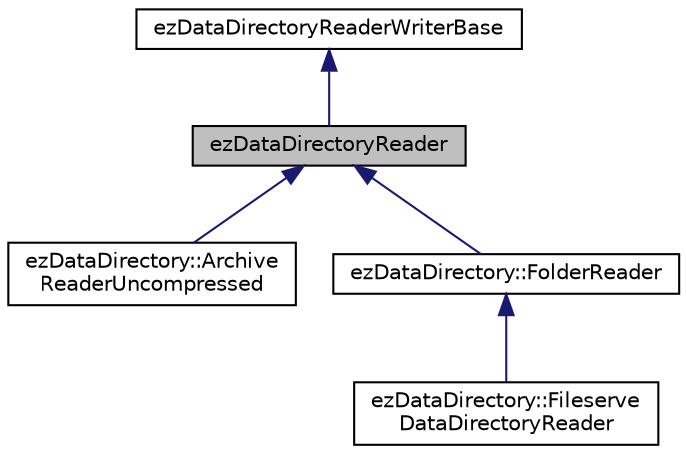 digraph "ezDataDirectoryReader"
{
 // LATEX_PDF_SIZE
  edge [fontname="Helvetica",fontsize="10",labelfontname="Helvetica",labelfontsize="10"];
  node [fontname="Helvetica",fontsize="10",shape=record];
  Node1 [label="ezDataDirectoryReader",height=0.2,width=0.4,color="black", fillcolor="grey75", style="filled", fontcolor="black",tooltip="A base class for readers that handle reading from a (virtual) file inside a data directory."];
  Node2 -> Node1 [dir="back",color="midnightblue",fontsize="10",style="solid",fontname="Helvetica"];
  Node2 [label="ezDataDirectoryReaderWriterBase",height=0.2,width=0.4,color="black", fillcolor="white", style="filled",URL="$d2/d00/classez_data_directory_reader_writer_base.htm",tooltip="This is the base class for all data directory readers/writers."];
  Node1 -> Node3 [dir="back",color="midnightblue",fontsize="10",style="solid",fontname="Helvetica"];
  Node3 [label="ezDataDirectory::Archive\lReaderUncompressed",height=0.2,width=0.4,color="black", fillcolor="white", style="filled",URL="$d3/d0c/classez_data_directory_1_1_archive_reader_uncompressed.htm",tooltip=" "];
  Node1 -> Node4 [dir="back",color="midnightblue",fontsize="10",style="solid",fontname="Helvetica"];
  Node4 [label="ezDataDirectory::FolderReader",height=0.2,width=0.4,color="black", fillcolor="white", style="filled",URL="$dc/d73/classez_data_directory_1_1_folder_reader.htm",tooltip="Handles reading from ordinary files."];
  Node4 -> Node5 [dir="back",color="midnightblue",fontsize="10",style="solid",fontname="Helvetica"];
  Node5 [label="ezDataDirectory::Fileserve\lDataDirectoryReader",height=0.2,width=0.4,color="black", fillcolor="white", style="filled",URL="$d6/d4a/classez_data_directory_1_1_fileserve_data_directory_reader.htm",tooltip=" "];
}
